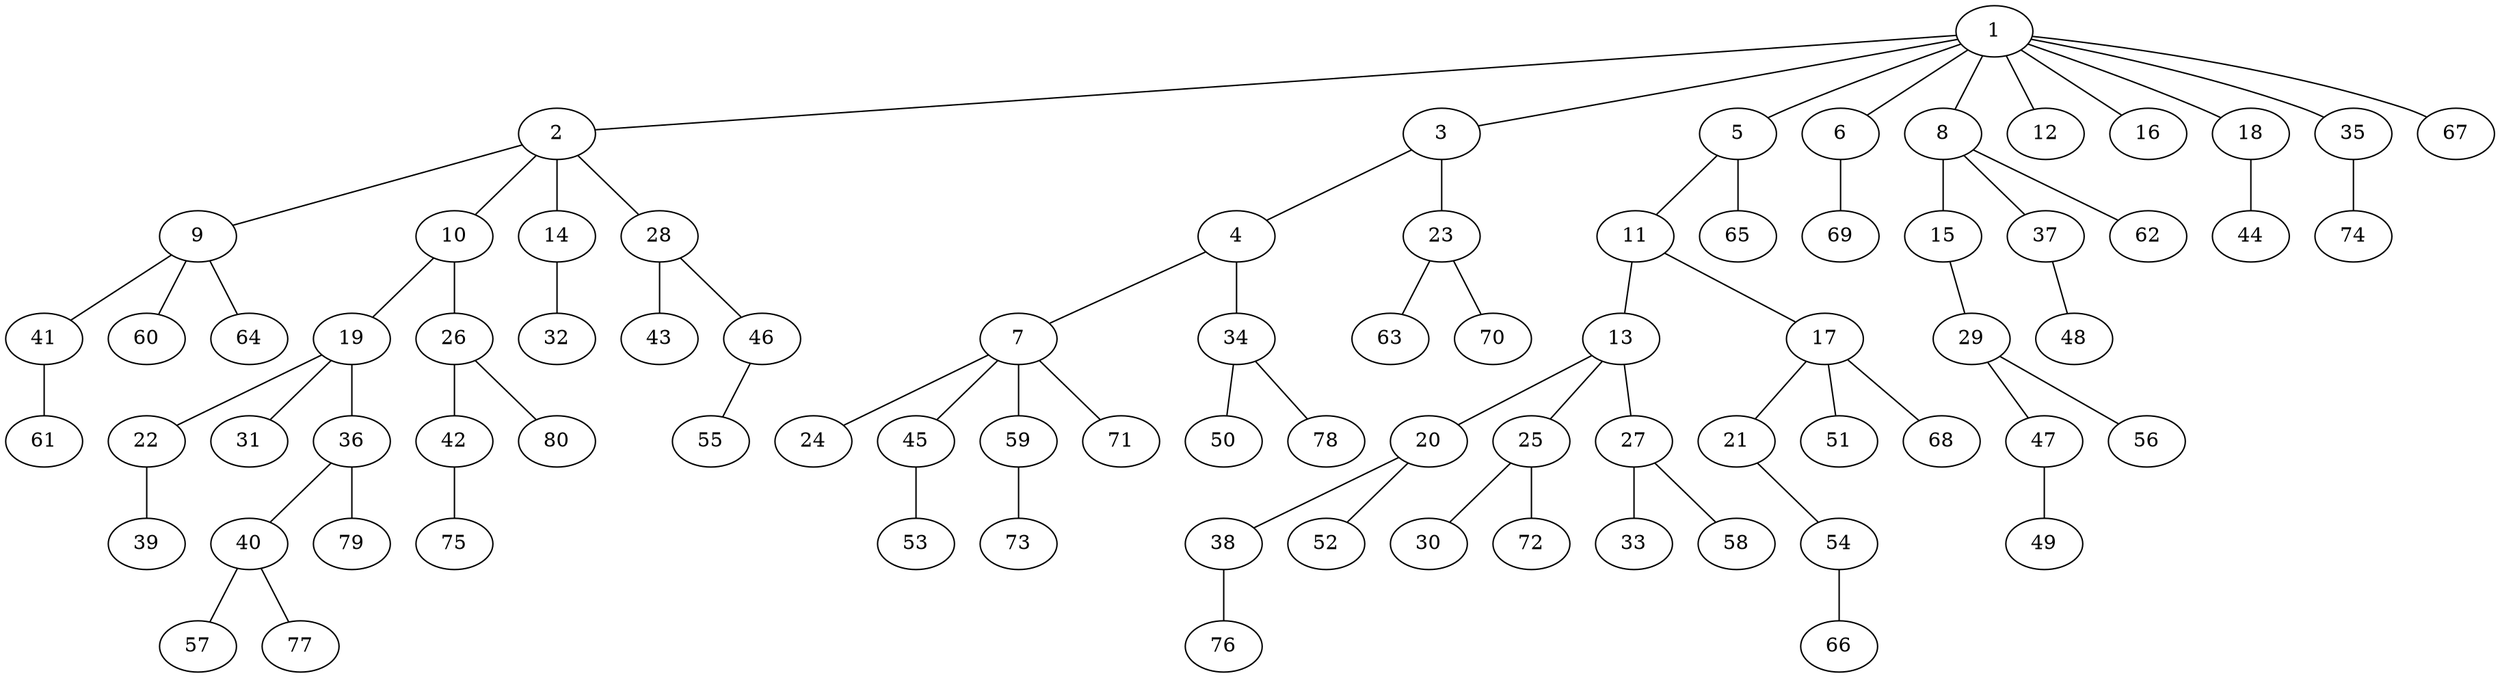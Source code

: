 graph graphname {1--2
1--3
1--5
1--6
1--8
1--12
1--16
1--18
1--35
1--67
2--9
2--10
2--14
2--28
3--4
3--23
4--7
4--34
5--11
5--65
6--69
7--24
7--45
7--59
7--71
8--15
8--37
8--62
9--41
9--60
9--64
10--19
10--26
11--13
11--17
13--20
13--25
13--27
14--32
15--29
17--21
17--51
17--68
18--44
19--22
19--31
19--36
20--38
20--52
21--54
22--39
23--63
23--70
25--30
25--72
26--42
26--80
27--33
27--58
28--43
28--46
29--47
29--56
34--50
34--78
35--74
36--40
36--79
37--48
38--76
40--57
40--77
41--61
42--75
45--53
46--55
47--49
54--66
59--73
}